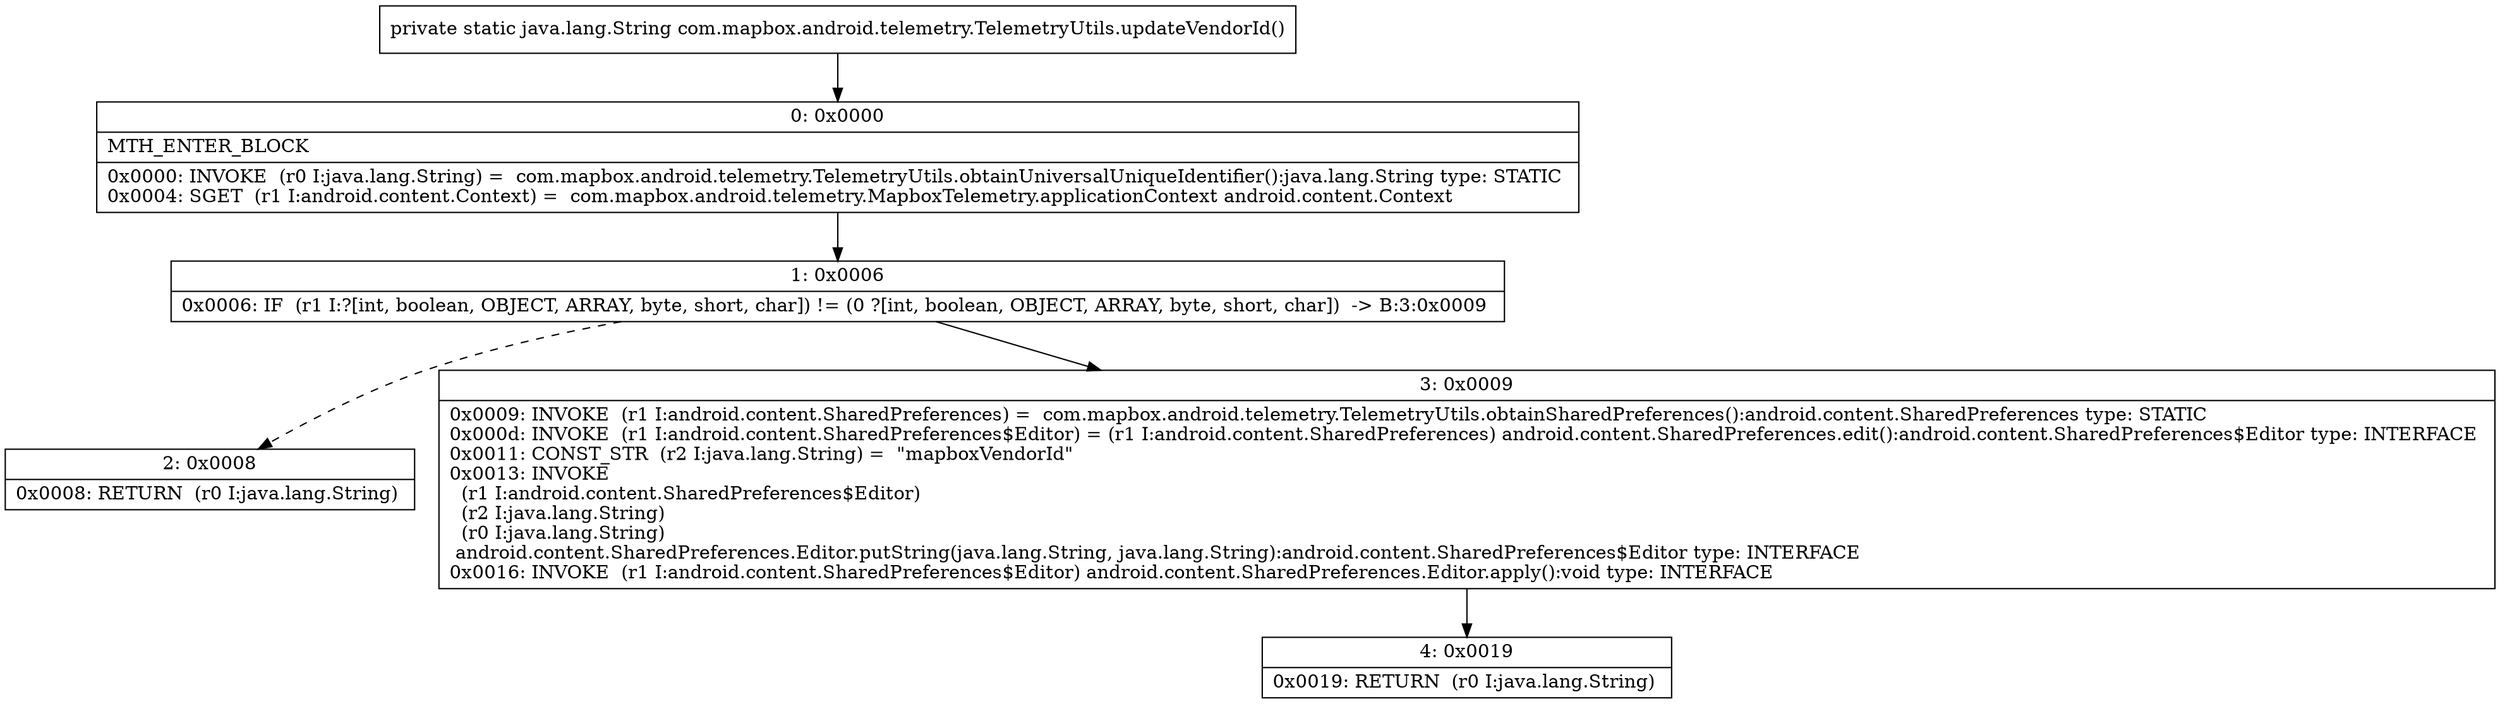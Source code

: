 digraph "CFG forcom.mapbox.android.telemetry.TelemetryUtils.updateVendorId()Ljava\/lang\/String;" {
Node_0 [shape=record,label="{0\:\ 0x0000|MTH_ENTER_BLOCK\l|0x0000: INVOKE  (r0 I:java.lang.String) =  com.mapbox.android.telemetry.TelemetryUtils.obtainUniversalUniqueIdentifier():java.lang.String type: STATIC \l0x0004: SGET  (r1 I:android.content.Context) =  com.mapbox.android.telemetry.MapboxTelemetry.applicationContext android.content.Context \l}"];
Node_1 [shape=record,label="{1\:\ 0x0006|0x0006: IF  (r1 I:?[int, boolean, OBJECT, ARRAY, byte, short, char]) != (0 ?[int, boolean, OBJECT, ARRAY, byte, short, char])  \-\> B:3:0x0009 \l}"];
Node_2 [shape=record,label="{2\:\ 0x0008|0x0008: RETURN  (r0 I:java.lang.String) \l}"];
Node_3 [shape=record,label="{3\:\ 0x0009|0x0009: INVOKE  (r1 I:android.content.SharedPreferences) =  com.mapbox.android.telemetry.TelemetryUtils.obtainSharedPreferences():android.content.SharedPreferences type: STATIC \l0x000d: INVOKE  (r1 I:android.content.SharedPreferences$Editor) = (r1 I:android.content.SharedPreferences) android.content.SharedPreferences.edit():android.content.SharedPreferences$Editor type: INTERFACE \l0x0011: CONST_STR  (r2 I:java.lang.String) =  \"mapboxVendorId\" \l0x0013: INVOKE  \l  (r1 I:android.content.SharedPreferences$Editor)\l  (r2 I:java.lang.String)\l  (r0 I:java.lang.String)\l android.content.SharedPreferences.Editor.putString(java.lang.String, java.lang.String):android.content.SharedPreferences$Editor type: INTERFACE \l0x0016: INVOKE  (r1 I:android.content.SharedPreferences$Editor) android.content.SharedPreferences.Editor.apply():void type: INTERFACE \l}"];
Node_4 [shape=record,label="{4\:\ 0x0019|0x0019: RETURN  (r0 I:java.lang.String) \l}"];
MethodNode[shape=record,label="{private static java.lang.String com.mapbox.android.telemetry.TelemetryUtils.updateVendorId() }"];
MethodNode -> Node_0;
Node_0 -> Node_1;
Node_1 -> Node_2[style=dashed];
Node_1 -> Node_3;
Node_3 -> Node_4;
}

